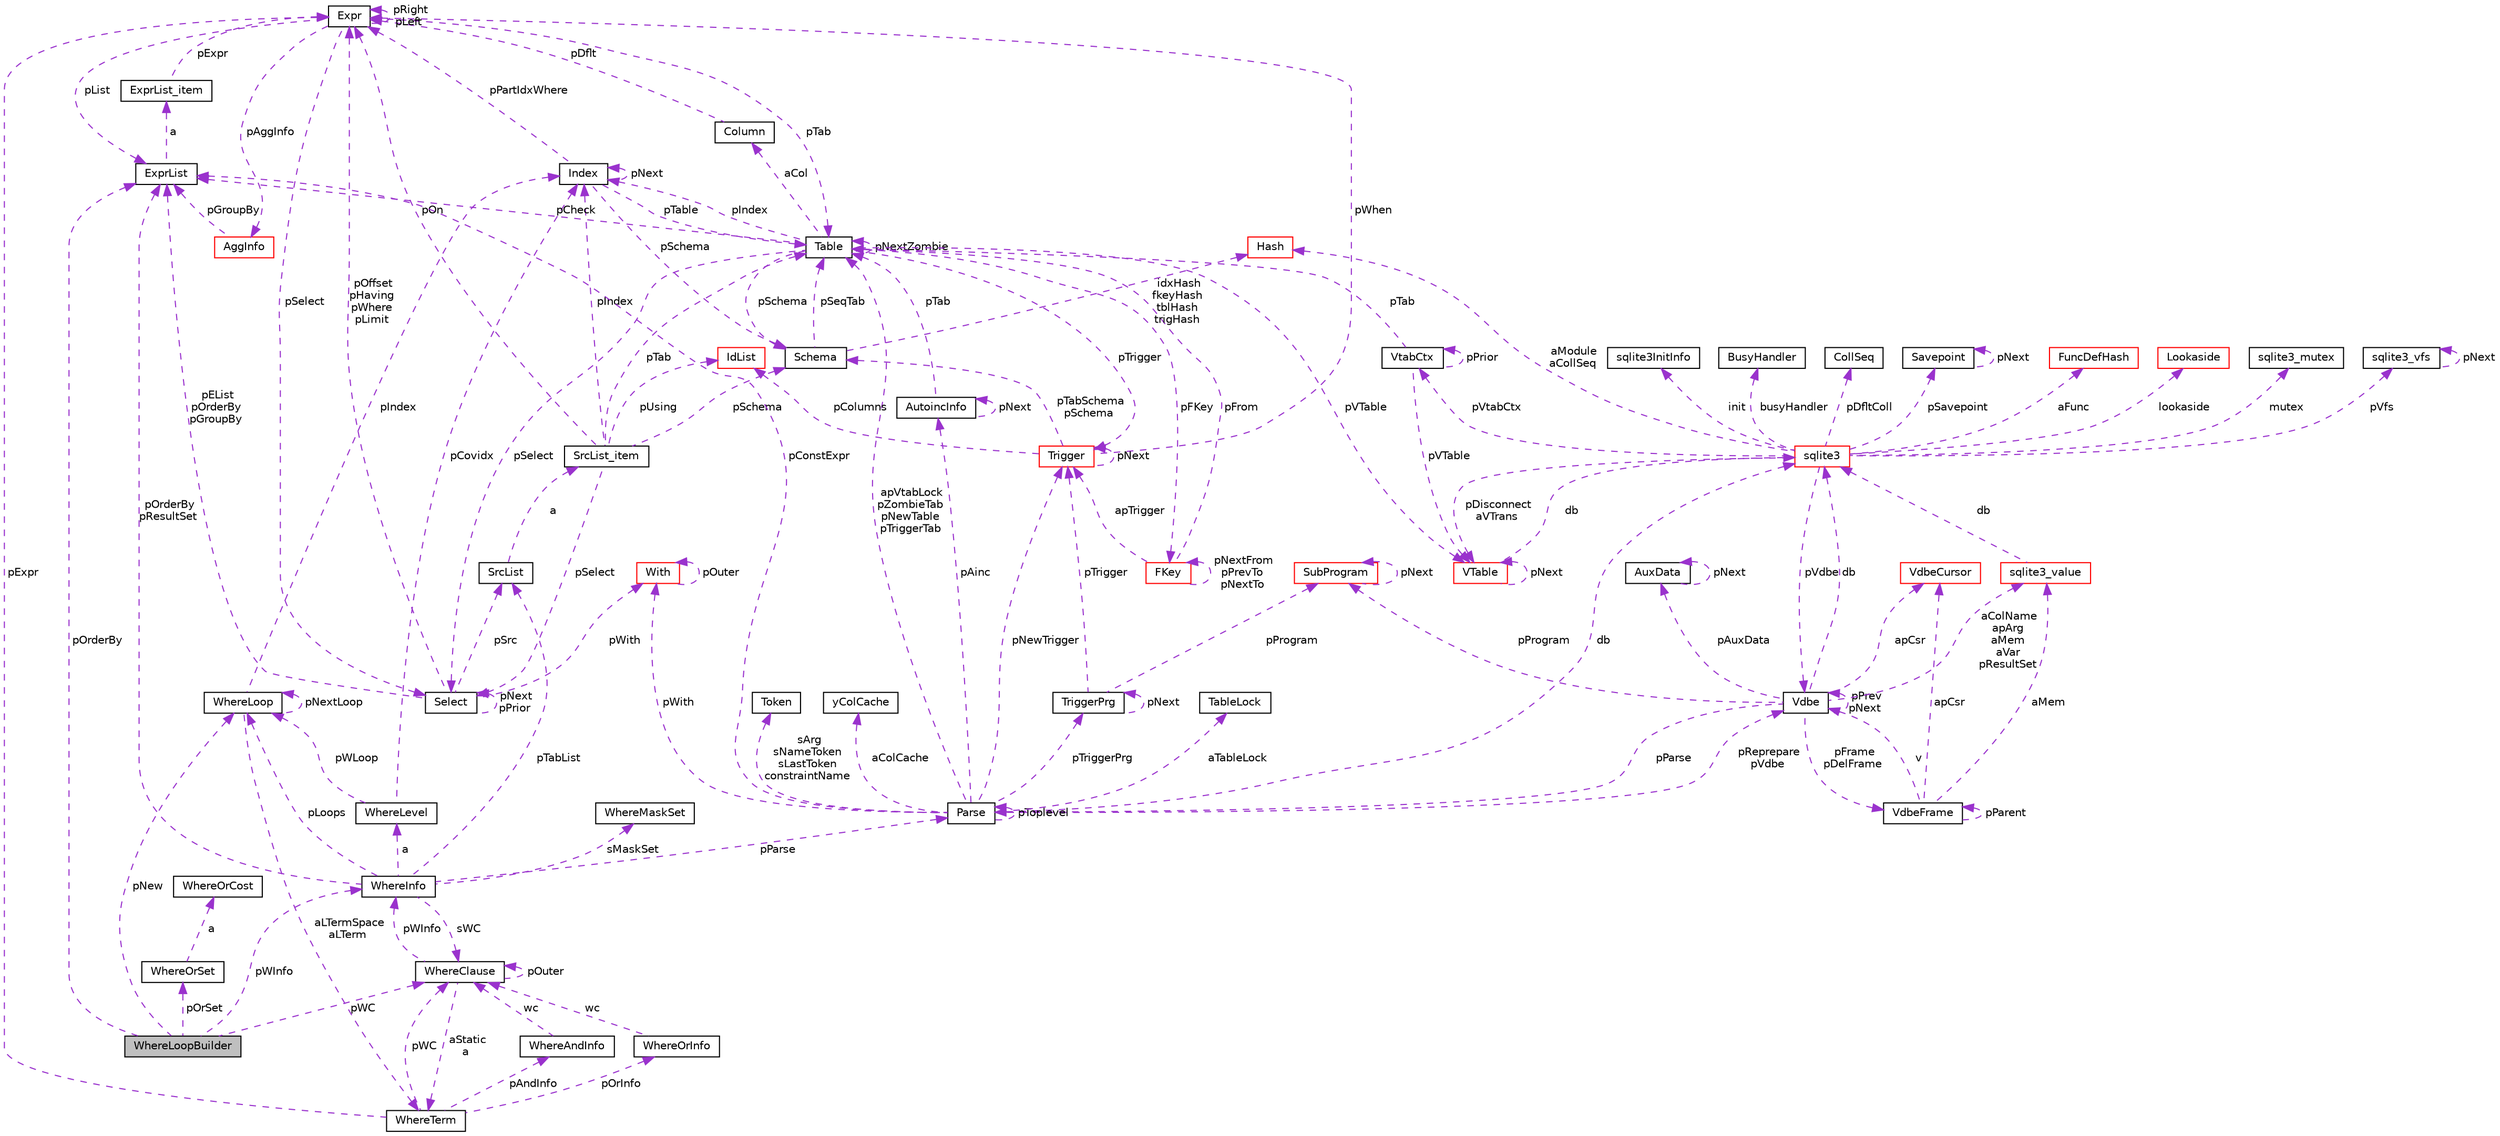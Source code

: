 digraph "WhereLoopBuilder"
{
  edge [fontname="Helvetica",fontsize="10",labelfontname="Helvetica",labelfontsize="10"];
  node [fontname="Helvetica",fontsize="10",shape=record];
  Node1 [label="WhereLoopBuilder",height=0.2,width=0.4,color="black", fillcolor="grey75", style="filled", fontcolor="black"];
  Node2 -> Node1 [dir="back",color="darkorchid3",fontsize="10",style="dashed",label=" pOrSet" ,fontname="Helvetica"];
  Node2 [label="WhereOrSet",height=0.2,width=0.4,color="black", fillcolor="white", style="filled",URL="$struct_where_or_set.html"];
  Node3 -> Node2 [dir="back",color="darkorchid3",fontsize="10",style="dashed",label=" a" ,fontname="Helvetica"];
  Node3 [label="WhereOrCost",height=0.2,width=0.4,color="black", fillcolor="white", style="filled",URL="$struct_where_or_cost.html"];
  Node4 -> Node1 [dir="back",color="darkorchid3",fontsize="10",style="dashed",label=" pNew" ,fontname="Helvetica"];
  Node4 [label="WhereLoop",height=0.2,width=0.4,color="black", fillcolor="white", style="filled",URL="$struct_where_loop.html"];
  Node4 -> Node4 [dir="back",color="darkorchid3",fontsize="10",style="dashed",label=" pNextLoop" ,fontname="Helvetica"];
  Node5 -> Node4 [dir="back",color="darkorchid3",fontsize="10",style="dashed",label=" aLTermSpace\naLTerm" ,fontname="Helvetica"];
  Node5 [label="WhereTerm",height=0.2,width=0.4,color="black", fillcolor="white", style="filled",URL="$struct_where_term.html"];
  Node6 -> Node5 [dir="back",color="darkorchid3",fontsize="10",style="dashed",label=" pAndInfo" ,fontname="Helvetica"];
  Node6 [label="WhereAndInfo",height=0.2,width=0.4,color="black", fillcolor="white", style="filled",URL="$struct_where_and_info.html"];
  Node7 -> Node6 [dir="back",color="darkorchid3",fontsize="10",style="dashed",label=" wc" ,fontname="Helvetica"];
  Node7 [label="WhereClause",height=0.2,width=0.4,color="black", fillcolor="white", style="filled",URL="$struct_where_clause.html"];
  Node5 -> Node7 [dir="back",color="darkorchid3",fontsize="10",style="dashed",label=" aStatic\na" ,fontname="Helvetica"];
  Node8 -> Node7 [dir="back",color="darkorchid3",fontsize="10",style="dashed",label=" pWInfo" ,fontname="Helvetica"];
  Node8 [label="WhereInfo",height=0.2,width=0.4,color="black", fillcolor="white", style="filled",URL="$struct_where_info.html"];
  Node4 -> Node8 [dir="back",color="darkorchid3",fontsize="10",style="dashed",label=" pLoops" ,fontname="Helvetica"];
  Node7 -> Node8 [dir="back",color="darkorchid3",fontsize="10",style="dashed",label=" sWC" ,fontname="Helvetica"];
  Node9 -> Node8 [dir="back",color="darkorchid3",fontsize="10",style="dashed",label=" a" ,fontname="Helvetica"];
  Node9 [label="WhereLevel",height=0.2,width=0.4,color="black", fillcolor="white", style="filled",URL="$struct_where_level.html"];
  Node4 -> Node9 [dir="back",color="darkorchid3",fontsize="10",style="dashed",label=" pWLoop" ,fontname="Helvetica"];
  Node10 -> Node9 [dir="back",color="darkorchid3",fontsize="10",style="dashed",label=" pCovidx" ,fontname="Helvetica"];
  Node10 [label="Index",height=0.2,width=0.4,color="black", fillcolor="white", style="filled",URL="$struct_index.html"];
  Node11 -> Node10 [dir="back",color="darkorchid3",fontsize="10",style="dashed",label=" pSchema" ,fontname="Helvetica"];
  Node11 [label="Schema",height=0.2,width=0.4,color="black", fillcolor="white", style="filled",URL="$struct_schema.html"];
  Node12 -> Node11 [dir="back",color="darkorchid3",fontsize="10",style="dashed",label=" pSeqTab" ,fontname="Helvetica"];
  Node12 [label="Table",height=0.2,width=0.4,color="black", fillcolor="white", style="filled",URL="$struct_table.html"];
  Node11 -> Node12 [dir="back",color="darkorchid3",fontsize="10",style="dashed",label=" pSchema" ,fontname="Helvetica"];
  Node13 -> Node12 [dir="back",color="darkorchid3",fontsize="10",style="dashed",label=" aCol" ,fontname="Helvetica"];
  Node13 [label="Column",height=0.2,width=0.4,color="black", fillcolor="white", style="filled",URL="$struct_column.html"];
  Node14 -> Node13 [dir="back",color="darkorchid3",fontsize="10",style="dashed",label=" pDflt" ,fontname="Helvetica"];
  Node14 [label="Expr",height=0.2,width=0.4,color="black", fillcolor="white", style="filled",URL="$struct_expr.html"];
  Node15 -> Node14 [dir="back",color="darkorchid3",fontsize="10",style="dashed",label=" pAggInfo" ,fontname="Helvetica"];
  Node15 [label="AggInfo",height=0.2,width=0.4,color="red", fillcolor="white", style="filled",URL="$struct_agg_info.html"];
  Node16 -> Node15 [dir="back",color="darkorchid3",fontsize="10",style="dashed",label=" pGroupBy" ,fontname="Helvetica"];
  Node16 [label="ExprList",height=0.2,width=0.4,color="black", fillcolor="white", style="filled",URL="$struct_expr_list.html"];
  Node17 -> Node16 [dir="back",color="darkorchid3",fontsize="10",style="dashed",label=" a" ,fontname="Helvetica"];
  Node17 [label="ExprList_item",height=0.2,width=0.4,color="black", fillcolor="white", style="filled",URL="$struct_expr_list_1_1_expr_list__item.html"];
  Node14 -> Node17 [dir="back",color="darkorchid3",fontsize="10",style="dashed",label=" pExpr" ,fontname="Helvetica"];
  Node14 -> Node14 [dir="back",color="darkorchid3",fontsize="10",style="dashed",label=" pRight\npLeft" ,fontname="Helvetica"];
  Node12 -> Node14 [dir="back",color="darkorchid3",fontsize="10",style="dashed",label=" pTab" ,fontname="Helvetica"];
  Node18 -> Node14 [dir="back",color="darkorchid3",fontsize="10",style="dashed",label=" pSelect" ,fontname="Helvetica"];
  Node18 [label="Select",height=0.2,width=0.4,color="black", fillcolor="white", style="filled",URL="$struct_select.html"];
  Node14 -> Node18 [dir="back",color="darkorchid3",fontsize="10",style="dashed",label=" pOffset\npHaving\npWhere\npLimit" ,fontname="Helvetica"];
  Node19 -> Node18 [dir="back",color="darkorchid3",fontsize="10",style="dashed",label=" pWith" ,fontname="Helvetica"];
  Node19 [label="With",height=0.2,width=0.4,color="red", fillcolor="white", style="filled",URL="$struct_with.html"];
  Node19 -> Node19 [dir="back",color="darkorchid3",fontsize="10",style="dashed",label=" pOuter" ,fontname="Helvetica"];
  Node18 -> Node18 [dir="back",color="darkorchid3",fontsize="10",style="dashed",label=" pNext\npPrior" ,fontname="Helvetica"];
  Node20 -> Node18 [dir="back",color="darkorchid3",fontsize="10",style="dashed",label=" pSrc" ,fontname="Helvetica"];
  Node20 [label="SrcList",height=0.2,width=0.4,color="black", fillcolor="white", style="filled",URL="$struct_src_list.html"];
  Node21 -> Node20 [dir="back",color="darkorchid3",fontsize="10",style="dashed",label=" a" ,fontname="Helvetica"];
  Node21 [label="SrcList_item",height=0.2,width=0.4,color="black", fillcolor="white", style="filled",URL="$struct_src_list_1_1_src_list__item.html"];
  Node11 -> Node21 [dir="back",color="darkorchid3",fontsize="10",style="dashed",label=" pSchema" ,fontname="Helvetica"];
  Node14 -> Node21 [dir="back",color="darkorchid3",fontsize="10",style="dashed",label=" pOn" ,fontname="Helvetica"];
  Node22 -> Node21 [dir="back",color="darkorchid3",fontsize="10",style="dashed",label=" pUsing" ,fontname="Helvetica"];
  Node22 [label="IdList",height=0.2,width=0.4,color="red", fillcolor="white", style="filled",URL="$struct_id_list.html"];
  Node12 -> Node21 [dir="back",color="darkorchid3",fontsize="10",style="dashed",label=" pTab" ,fontname="Helvetica"];
  Node18 -> Node21 [dir="back",color="darkorchid3",fontsize="10",style="dashed",label=" pSelect" ,fontname="Helvetica"];
  Node10 -> Node21 [dir="back",color="darkorchid3",fontsize="10",style="dashed",label=" pIndex" ,fontname="Helvetica"];
  Node16 -> Node18 [dir="back",color="darkorchid3",fontsize="10",style="dashed",label=" pEList\npOrderBy\npGroupBy" ,fontname="Helvetica"];
  Node16 -> Node14 [dir="back",color="darkorchid3",fontsize="10",style="dashed",label=" pList" ,fontname="Helvetica"];
  Node23 -> Node12 [dir="back",color="darkorchid3",fontsize="10",style="dashed",label=" pFKey" ,fontname="Helvetica"];
  Node23 [label="FKey",height=0.2,width=0.4,color="red", fillcolor="white", style="filled",URL="$struct_f_key.html"];
  Node23 -> Node23 [dir="back",color="darkorchid3",fontsize="10",style="dashed",label=" pNextFrom\npPrevTo\npNextTo" ,fontname="Helvetica"];
  Node12 -> Node23 [dir="back",color="darkorchid3",fontsize="10",style="dashed",label=" pFrom" ,fontname="Helvetica"];
  Node24 -> Node23 [dir="back",color="darkorchid3",fontsize="10",style="dashed",label=" apTrigger" ,fontname="Helvetica"];
  Node24 [label="Trigger",height=0.2,width=0.4,color="red", fillcolor="white", style="filled",URL="$struct_trigger.html"];
  Node11 -> Node24 [dir="back",color="darkorchid3",fontsize="10",style="dashed",label=" pTabSchema\npSchema" ,fontname="Helvetica"];
  Node14 -> Node24 [dir="back",color="darkorchid3",fontsize="10",style="dashed",label=" pWhen" ,fontname="Helvetica"];
  Node22 -> Node24 [dir="back",color="darkorchid3",fontsize="10",style="dashed",label=" pColumns" ,fontname="Helvetica"];
  Node24 -> Node24 [dir="back",color="darkorchid3",fontsize="10",style="dashed",label=" pNext" ,fontname="Helvetica"];
  Node25 -> Node12 [dir="back",color="darkorchid3",fontsize="10",style="dashed",label=" pVTable" ,fontname="Helvetica"];
  Node25 [label="VTable",height=0.2,width=0.4,color="red", fillcolor="white", style="filled",URL="$struct_v_table.html"];
  Node26 -> Node25 [dir="back",color="darkorchid3",fontsize="10",style="dashed",label=" db" ,fontname="Helvetica"];
  Node26 [label="sqlite3",height=0.2,width=0.4,color="red", fillcolor="white", style="filled",URL="$structsqlite3.html"];
  Node27 -> Node26 [dir="back",color="darkorchid3",fontsize="10",style="dashed",label=" pVdbe" ,fontname="Helvetica"];
  Node27 [label="Vdbe",height=0.2,width=0.4,color="black", fillcolor="white", style="filled",URL="$struct_vdbe.html"];
  Node27 -> Node27 [dir="back",color="darkorchid3",fontsize="10",style="dashed",label=" pPrev\npNext" ,fontname="Helvetica"];
  Node28 -> Node27 [dir="back",color="darkorchid3",fontsize="10",style="dashed",label=" aColName\napArg\naMem\naVar\npResultSet" ,fontname="Helvetica"];
  Node28 [label="sqlite3_value",height=0.2,width=0.4,color="red", fillcolor="white", style="filled",URL="$struct_mem.html"];
  Node26 -> Node28 [dir="back",color="darkorchid3",fontsize="10",style="dashed",label=" db" ,fontname="Helvetica"];
  Node26 -> Node27 [dir="back",color="darkorchid3",fontsize="10",style="dashed",label=" db" ,fontname="Helvetica"];
  Node29 -> Node27 [dir="back",color="darkorchid3",fontsize="10",style="dashed",label=" pFrame\npDelFrame" ,fontname="Helvetica"];
  Node29 [label="VdbeFrame",height=0.2,width=0.4,color="black", fillcolor="white", style="filled",URL="$struct_vdbe_frame.html"];
  Node28 -> Node29 [dir="back",color="darkorchid3",fontsize="10",style="dashed",label=" aMem" ,fontname="Helvetica"];
  Node27 -> Node29 [dir="back",color="darkorchid3",fontsize="10",style="dashed",label=" v" ,fontname="Helvetica"];
  Node29 -> Node29 [dir="back",color="darkorchid3",fontsize="10",style="dashed",label=" pParent" ,fontname="Helvetica"];
  Node30 -> Node29 [dir="back",color="darkorchid3",fontsize="10",style="dashed",label=" apCsr" ,fontname="Helvetica"];
  Node30 [label="VdbeCursor",height=0.2,width=0.4,color="red", fillcolor="white", style="filled",URL="$struct_vdbe_cursor.html"];
  Node31 -> Node27 [dir="back",color="darkorchid3",fontsize="10",style="dashed",label=" pAuxData" ,fontname="Helvetica"];
  Node31 [label="AuxData",height=0.2,width=0.4,color="black", fillcolor="white", style="filled",URL="$struct_aux_data.html"];
  Node31 -> Node31 [dir="back",color="darkorchid3",fontsize="10",style="dashed",label=" pNext" ,fontname="Helvetica"];
  Node32 -> Node27 [dir="back",color="darkorchid3",fontsize="10",style="dashed",label=" pProgram" ,fontname="Helvetica"];
  Node32 [label="SubProgram",height=0.2,width=0.4,color="red", fillcolor="white", style="filled",URL="$struct_sub_program.html"];
  Node32 -> Node32 [dir="back",color="darkorchid3",fontsize="10",style="dashed",label=" pNext" ,fontname="Helvetica"];
  Node30 -> Node27 [dir="back",color="darkorchid3",fontsize="10",style="dashed",label=" apCsr" ,fontname="Helvetica"];
  Node33 -> Node27 [dir="back",color="darkorchid3",fontsize="10",style="dashed",label=" pParse" ,fontname="Helvetica"];
  Node33 [label="Parse",height=0.2,width=0.4,color="black", fillcolor="white", style="filled",URL="$struct_parse.html"];
  Node27 -> Node33 [dir="back",color="darkorchid3",fontsize="10",style="dashed",label=" pReprepare\npVdbe" ,fontname="Helvetica"];
  Node26 -> Node33 [dir="back",color="darkorchid3",fontsize="10",style="dashed",label=" db" ,fontname="Helvetica"];
  Node34 -> Node33 [dir="back",color="darkorchid3",fontsize="10",style="dashed",label=" aTableLock" ,fontname="Helvetica"];
  Node34 [label="TableLock",height=0.2,width=0.4,color="black", fillcolor="white", style="filled",URL="$struct_table_lock.html"];
  Node35 -> Node33 [dir="back",color="darkorchid3",fontsize="10",style="dashed",label=" sArg\nsNameToken\nsLastToken\nconstraintName" ,fontname="Helvetica"];
  Node35 [label="Token",height=0.2,width=0.4,color="black", fillcolor="white", style="filled",URL="$struct_token.html"];
  Node19 -> Node33 [dir="back",color="darkorchid3",fontsize="10",style="dashed",label=" pWith" ,fontname="Helvetica"];
  Node36 -> Node33 [dir="back",color="darkorchid3",fontsize="10",style="dashed",label=" aColCache" ,fontname="Helvetica"];
  Node36 [label="yColCache",height=0.2,width=0.4,color="black", fillcolor="white", style="filled",URL="$struct_parse_1_1y_col_cache.html"];
  Node12 -> Node33 [dir="back",color="darkorchid3",fontsize="10",style="dashed",label=" apVtabLock\npZombieTab\npNewTable\npTriggerTab" ,fontname="Helvetica"];
  Node24 -> Node33 [dir="back",color="darkorchid3",fontsize="10",style="dashed",label=" pNewTrigger" ,fontname="Helvetica"];
  Node37 -> Node33 [dir="back",color="darkorchid3",fontsize="10",style="dashed",label=" pTriggerPrg" ,fontname="Helvetica"];
  Node37 [label="TriggerPrg",height=0.2,width=0.4,color="black", fillcolor="white", style="filled",URL="$struct_trigger_prg.html"];
  Node32 -> Node37 [dir="back",color="darkorchid3",fontsize="10",style="dashed",label=" pProgram" ,fontname="Helvetica"];
  Node24 -> Node37 [dir="back",color="darkorchid3",fontsize="10",style="dashed",label=" pTrigger" ,fontname="Helvetica"];
  Node37 -> Node37 [dir="back",color="darkorchid3",fontsize="10",style="dashed",label=" pNext" ,fontname="Helvetica"];
  Node38 -> Node33 [dir="back",color="darkorchid3",fontsize="10",style="dashed",label=" pAinc" ,fontname="Helvetica"];
  Node38 [label="AutoincInfo",height=0.2,width=0.4,color="black", fillcolor="white", style="filled",URL="$struct_autoinc_info.html"];
  Node12 -> Node38 [dir="back",color="darkorchid3",fontsize="10",style="dashed",label=" pTab" ,fontname="Helvetica"];
  Node38 -> Node38 [dir="back",color="darkorchid3",fontsize="10",style="dashed",label=" pNext" ,fontname="Helvetica"];
  Node16 -> Node33 [dir="back",color="darkorchid3",fontsize="10",style="dashed",label=" pConstExpr" ,fontname="Helvetica"];
  Node33 -> Node33 [dir="back",color="darkorchid3",fontsize="10",style="dashed",label=" pToplevel" ,fontname="Helvetica"];
  Node39 -> Node26 [dir="back",color="darkorchid3",fontsize="10",style="dashed",label=" pSavepoint" ,fontname="Helvetica"];
  Node39 [label="Savepoint",height=0.2,width=0.4,color="black", fillcolor="white", style="filled",URL="$struct_savepoint.html"];
  Node39 -> Node39 [dir="back",color="darkorchid3",fontsize="10",style="dashed",label=" pNext" ,fontname="Helvetica"];
  Node40 -> Node26 [dir="back",color="darkorchid3",fontsize="10",style="dashed",label=" aFunc" ,fontname="Helvetica"];
  Node40 [label="FuncDefHash",height=0.2,width=0.4,color="red", fillcolor="white", style="filled",URL="$struct_func_def_hash.html"];
  Node41 -> Node26 [dir="back",color="darkorchid3",fontsize="10",style="dashed",label=" lookaside" ,fontname="Helvetica"];
  Node41 [label="Lookaside",height=0.2,width=0.4,color="red", fillcolor="white", style="filled",URL="$struct_lookaside.html"];
  Node42 -> Node26 [dir="back",color="darkorchid3",fontsize="10",style="dashed",label=" mutex" ,fontname="Helvetica"];
  Node42 [label="sqlite3_mutex",height=0.2,width=0.4,color="black", fillcolor="white", style="filled",URL="$structsqlite3__mutex.html"];
  Node43 -> Node26 [dir="back",color="darkorchid3",fontsize="10",style="dashed",label=" pVfs" ,fontname="Helvetica"];
  Node43 [label="sqlite3_vfs",height=0.2,width=0.4,color="black", fillcolor="white", style="filled",URL="$structsqlite3__vfs.html"];
  Node43 -> Node43 [dir="back",color="darkorchid3",fontsize="10",style="dashed",label=" pNext" ,fontname="Helvetica"];
  Node44 -> Node26 [dir="back",color="darkorchid3",fontsize="10",style="dashed",label=" init" ,fontname="Helvetica"];
  Node44 [label="sqlite3InitInfo",height=0.2,width=0.4,color="black", fillcolor="white", style="filled",URL="$structsqlite3_1_1sqlite3_init_info.html"];
  Node45 -> Node26 [dir="back",color="darkorchid3",fontsize="10",style="dashed",label=" busyHandler" ,fontname="Helvetica"];
  Node45 [label="BusyHandler",height=0.2,width=0.4,color="black", fillcolor="white", style="filled",URL="$struct_busy_handler.html"];
  Node46 -> Node26 [dir="back",color="darkorchid3",fontsize="10",style="dashed",label=" pVtabCtx" ,fontname="Helvetica"];
  Node46 [label="VtabCtx",height=0.2,width=0.4,color="black", fillcolor="white", style="filled",URL="$struct_vtab_ctx.html"];
  Node46 -> Node46 [dir="back",color="darkorchid3",fontsize="10",style="dashed",label=" pPrior" ,fontname="Helvetica"];
  Node25 -> Node46 [dir="back",color="darkorchid3",fontsize="10",style="dashed",label=" pVTable" ,fontname="Helvetica"];
  Node12 -> Node46 [dir="back",color="darkorchid3",fontsize="10",style="dashed",label=" pTab" ,fontname="Helvetica"];
  Node47 -> Node26 [dir="back",color="darkorchid3",fontsize="10",style="dashed",label=" pDfltColl" ,fontname="Helvetica"];
  Node47 [label="CollSeq",height=0.2,width=0.4,color="black", fillcolor="white", style="filled",URL="$struct_coll_seq.html"];
  Node25 -> Node26 [dir="back",color="darkorchid3",fontsize="10",style="dashed",label=" pDisconnect\naVTrans" ,fontname="Helvetica"];
  Node48 -> Node26 [dir="back",color="darkorchid3",fontsize="10",style="dashed",label=" aModule\naCollSeq" ,fontname="Helvetica"];
  Node48 [label="Hash",height=0.2,width=0.4,color="red", fillcolor="white", style="filled",URL="$struct_hash.html"];
  Node25 -> Node25 [dir="back",color="darkorchid3",fontsize="10",style="dashed",label=" pNext" ,fontname="Helvetica"];
  Node12 -> Node12 [dir="back",color="darkorchid3",fontsize="10",style="dashed",label=" pNextZombie" ,fontname="Helvetica"];
  Node24 -> Node12 [dir="back",color="darkorchid3",fontsize="10",style="dashed",label=" pTrigger" ,fontname="Helvetica"];
  Node18 -> Node12 [dir="back",color="darkorchid3",fontsize="10",style="dashed",label=" pSelect" ,fontname="Helvetica"];
  Node16 -> Node12 [dir="back",color="darkorchid3",fontsize="10",style="dashed",label=" pCheck" ,fontname="Helvetica"];
  Node10 -> Node12 [dir="back",color="darkorchid3",fontsize="10",style="dashed",label=" pIndex" ,fontname="Helvetica"];
  Node48 -> Node11 [dir="back",color="darkorchid3",fontsize="10",style="dashed",label=" idxHash\nfkeyHash\ntblHash\ntrigHash" ,fontname="Helvetica"];
  Node14 -> Node10 [dir="back",color="darkorchid3",fontsize="10",style="dashed",label=" pPartIdxWhere" ,fontname="Helvetica"];
  Node12 -> Node10 [dir="back",color="darkorchid3",fontsize="10",style="dashed",label=" pTable" ,fontname="Helvetica"];
  Node10 -> Node10 [dir="back",color="darkorchid3",fontsize="10",style="dashed",label=" pNext" ,fontname="Helvetica"];
  Node49 -> Node8 [dir="back",color="darkorchid3",fontsize="10",style="dashed",label=" sMaskSet" ,fontname="Helvetica"];
  Node49 [label="WhereMaskSet",height=0.2,width=0.4,color="black", fillcolor="white", style="filled",URL="$struct_where_mask_set.html"];
  Node20 -> Node8 [dir="back",color="darkorchid3",fontsize="10",style="dashed",label=" pTabList" ,fontname="Helvetica"];
  Node16 -> Node8 [dir="back",color="darkorchid3",fontsize="10",style="dashed",label=" pOrderBy\npResultSet" ,fontname="Helvetica"];
  Node33 -> Node8 [dir="back",color="darkorchid3",fontsize="10",style="dashed",label=" pParse" ,fontname="Helvetica"];
  Node7 -> Node7 [dir="back",color="darkorchid3",fontsize="10",style="dashed",label=" pOuter" ,fontname="Helvetica"];
  Node50 -> Node5 [dir="back",color="darkorchid3",fontsize="10",style="dashed",label=" pOrInfo" ,fontname="Helvetica"];
  Node50 [label="WhereOrInfo",height=0.2,width=0.4,color="black", fillcolor="white", style="filled",URL="$struct_where_or_info.html"];
  Node7 -> Node50 [dir="back",color="darkorchid3",fontsize="10",style="dashed",label=" wc" ,fontname="Helvetica"];
  Node14 -> Node5 [dir="back",color="darkorchid3",fontsize="10",style="dashed",label=" pExpr" ,fontname="Helvetica"];
  Node7 -> Node5 [dir="back",color="darkorchid3",fontsize="10",style="dashed",label=" pWC" ,fontname="Helvetica"];
  Node10 -> Node4 [dir="back",color="darkorchid3",fontsize="10",style="dashed",label=" pIndex" ,fontname="Helvetica"];
  Node8 -> Node1 [dir="back",color="darkorchid3",fontsize="10",style="dashed",label=" pWInfo" ,fontname="Helvetica"];
  Node7 -> Node1 [dir="back",color="darkorchid3",fontsize="10",style="dashed",label=" pWC" ,fontname="Helvetica"];
  Node16 -> Node1 [dir="back",color="darkorchid3",fontsize="10",style="dashed",label=" pOrderBy" ,fontname="Helvetica"];
}
